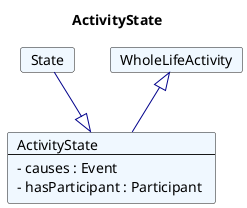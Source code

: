 @startuml
Title ActivityState 

Card ActivityState #F0F8FF [
ActivityState
----
- causes : Event 
- hasParticipant : Participant 
]
Card State #F0F8FF [
State
]
State --|> ActivityState  #00008B 
Card WholeLifeActivity #F0F8FF [
WholeLifeActivity
]
WholeLifeActivity <|-- ActivityState  #00008B 
@enduml